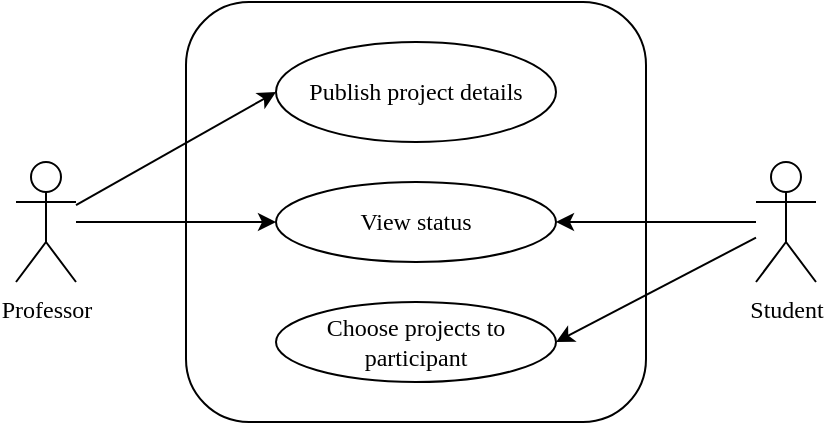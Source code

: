 <mxfile>
    <diagram id="JNQnH1b6BUInlAfZXCUV" name="Page-1">
        <mxGraphModel dx="693" dy="566" grid="1" gridSize="10" guides="1" tooltips="1" connect="1" arrows="1" fold="1" page="1" pageScale="1" pageWidth="827" pageHeight="1169" math="0" shadow="0">
            <root>
                <mxCell id="0"/>
                <mxCell id="1" parent="0"/>
                <mxCell id="12" value="" style="rounded=1;whiteSpace=wrap;html=1;fontFamily=&quot;Times New Roman&quot;, SimSun, sans-serif;" parent="1" vertex="1">
                    <mxGeometry x="215" y="80" width="230" height="210" as="geometry"/>
                </mxCell>
                <mxCell id="2" value="Professor" style="shape=umlActor;verticalLabelPosition=bottom;verticalAlign=top;html=1;outlineConnect=0;fontFamily=&quot;Times New Roman&quot;, SimSun, sans-serif;" parent="1" vertex="1">
                    <mxGeometry x="130" y="160" width="30" height="60" as="geometry"/>
                </mxCell>
                <mxCell id="3" value="Student" style="shape=umlActor;verticalLabelPosition=bottom;verticalAlign=top;html=1;outlineConnect=0;fontFamily=&quot;Times New Roman&quot;, SimSun, sans-serif;" parent="1" vertex="1">
                    <mxGeometry x="500" y="160" width="30" height="60" as="geometry"/>
                </mxCell>
                <mxCell id="4" value="Publish project details" style="ellipse;whiteSpace=wrap;html=1;fontFamily=&quot;Times New Roman&quot;, SimSun, sans-serif;" parent="1" vertex="1">
                    <mxGeometry x="260" y="100" width="140" height="50" as="geometry"/>
                </mxCell>
                <mxCell id="5" value="View status" style="ellipse;whiteSpace=wrap;html=1;fontFamily=&quot;Times New Roman&quot;, SimSun, sans-serif;" parent="1" vertex="1">
                    <mxGeometry x="260" y="170" width="140" height="40" as="geometry"/>
                </mxCell>
                <mxCell id="6" value="Choose projects to participant" style="ellipse;whiteSpace=wrap;html=1;fontFamily=&quot;Times New Roman&quot;, SimSun, sans-serif;" parent="1" vertex="1">
                    <mxGeometry x="260" y="230" width="140" height="40" as="geometry"/>
                </mxCell>
                <mxCell id="8" value="" style="endArrow=classic;html=1;fontFamily=&quot;Times New Roman&quot;, SimSun, sans-serif;entryX=0;entryY=0.5;entryDx=0;entryDy=0;" parent="1" source="2" target="4" edge="1">
                    <mxGeometry width="50" height="50" relative="1" as="geometry">
                        <mxPoint x="320" y="240" as="sourcePoint"/>
                        <mxPoint x="370" y="190" as="targetPoint"/>
                    </mxGeometry>
                </mxCell>
                <mxCell id="9" value="" style="endArrow=classic;html=1;fontFamily=&quot;Times New Roman&quot;, SimSun, sans-serif;" parent="1" source="2" target="5" edge="1">
                    <mxGeometry width="50" height="50" relative="1" as="geometry">
                        <mxPoint x="300" y="400" as="sourcePoint"/>
                        <mxPoint x="350" y="350" as="targetPoint"/>
                    </mxGeometry>
                </mxCell>
                <mxCell id="10" value="" style="endArrow=classic;html=1;fontFamily=&quot;Times New Roman&quot;, SimSun, sans-serif;entryX=1;entryY=0.5;entryDx=0;entryDy=0;" parent="1" source="3" target="6" edge="1">
                    <mxGeometry width="50" height="50" relative="1" as="geometry">
                        <mxPoint x="400" y="330" as="sourcePoint"/>
                        <mxPoint x="450" y="280" as="targetPoint"/>
                    </mxGeometry>
                </mxCell>
                <mxCell id="11" value="" style="endArrow=classic;html=1;fontFamily=&quot;Times New Roman&quot;, SimSun, sans-serif;entryX=1;entryY=0.5;entryDx=0;entryDy=0;" parent="1" source="3" target="5" edge="1">
                    <mxGeometry width="50" height="50" relative="1" as="geometry">
                        <mxPoint x="460" y="350" as="sourcePoint"/>
                        <mxPoint x="510" y="300" as="targetPoint"/>
                    </mxGeometry>
                </mxCell>
            </root>
        </mxGraphModel>
    </diagram>
</mxfile>